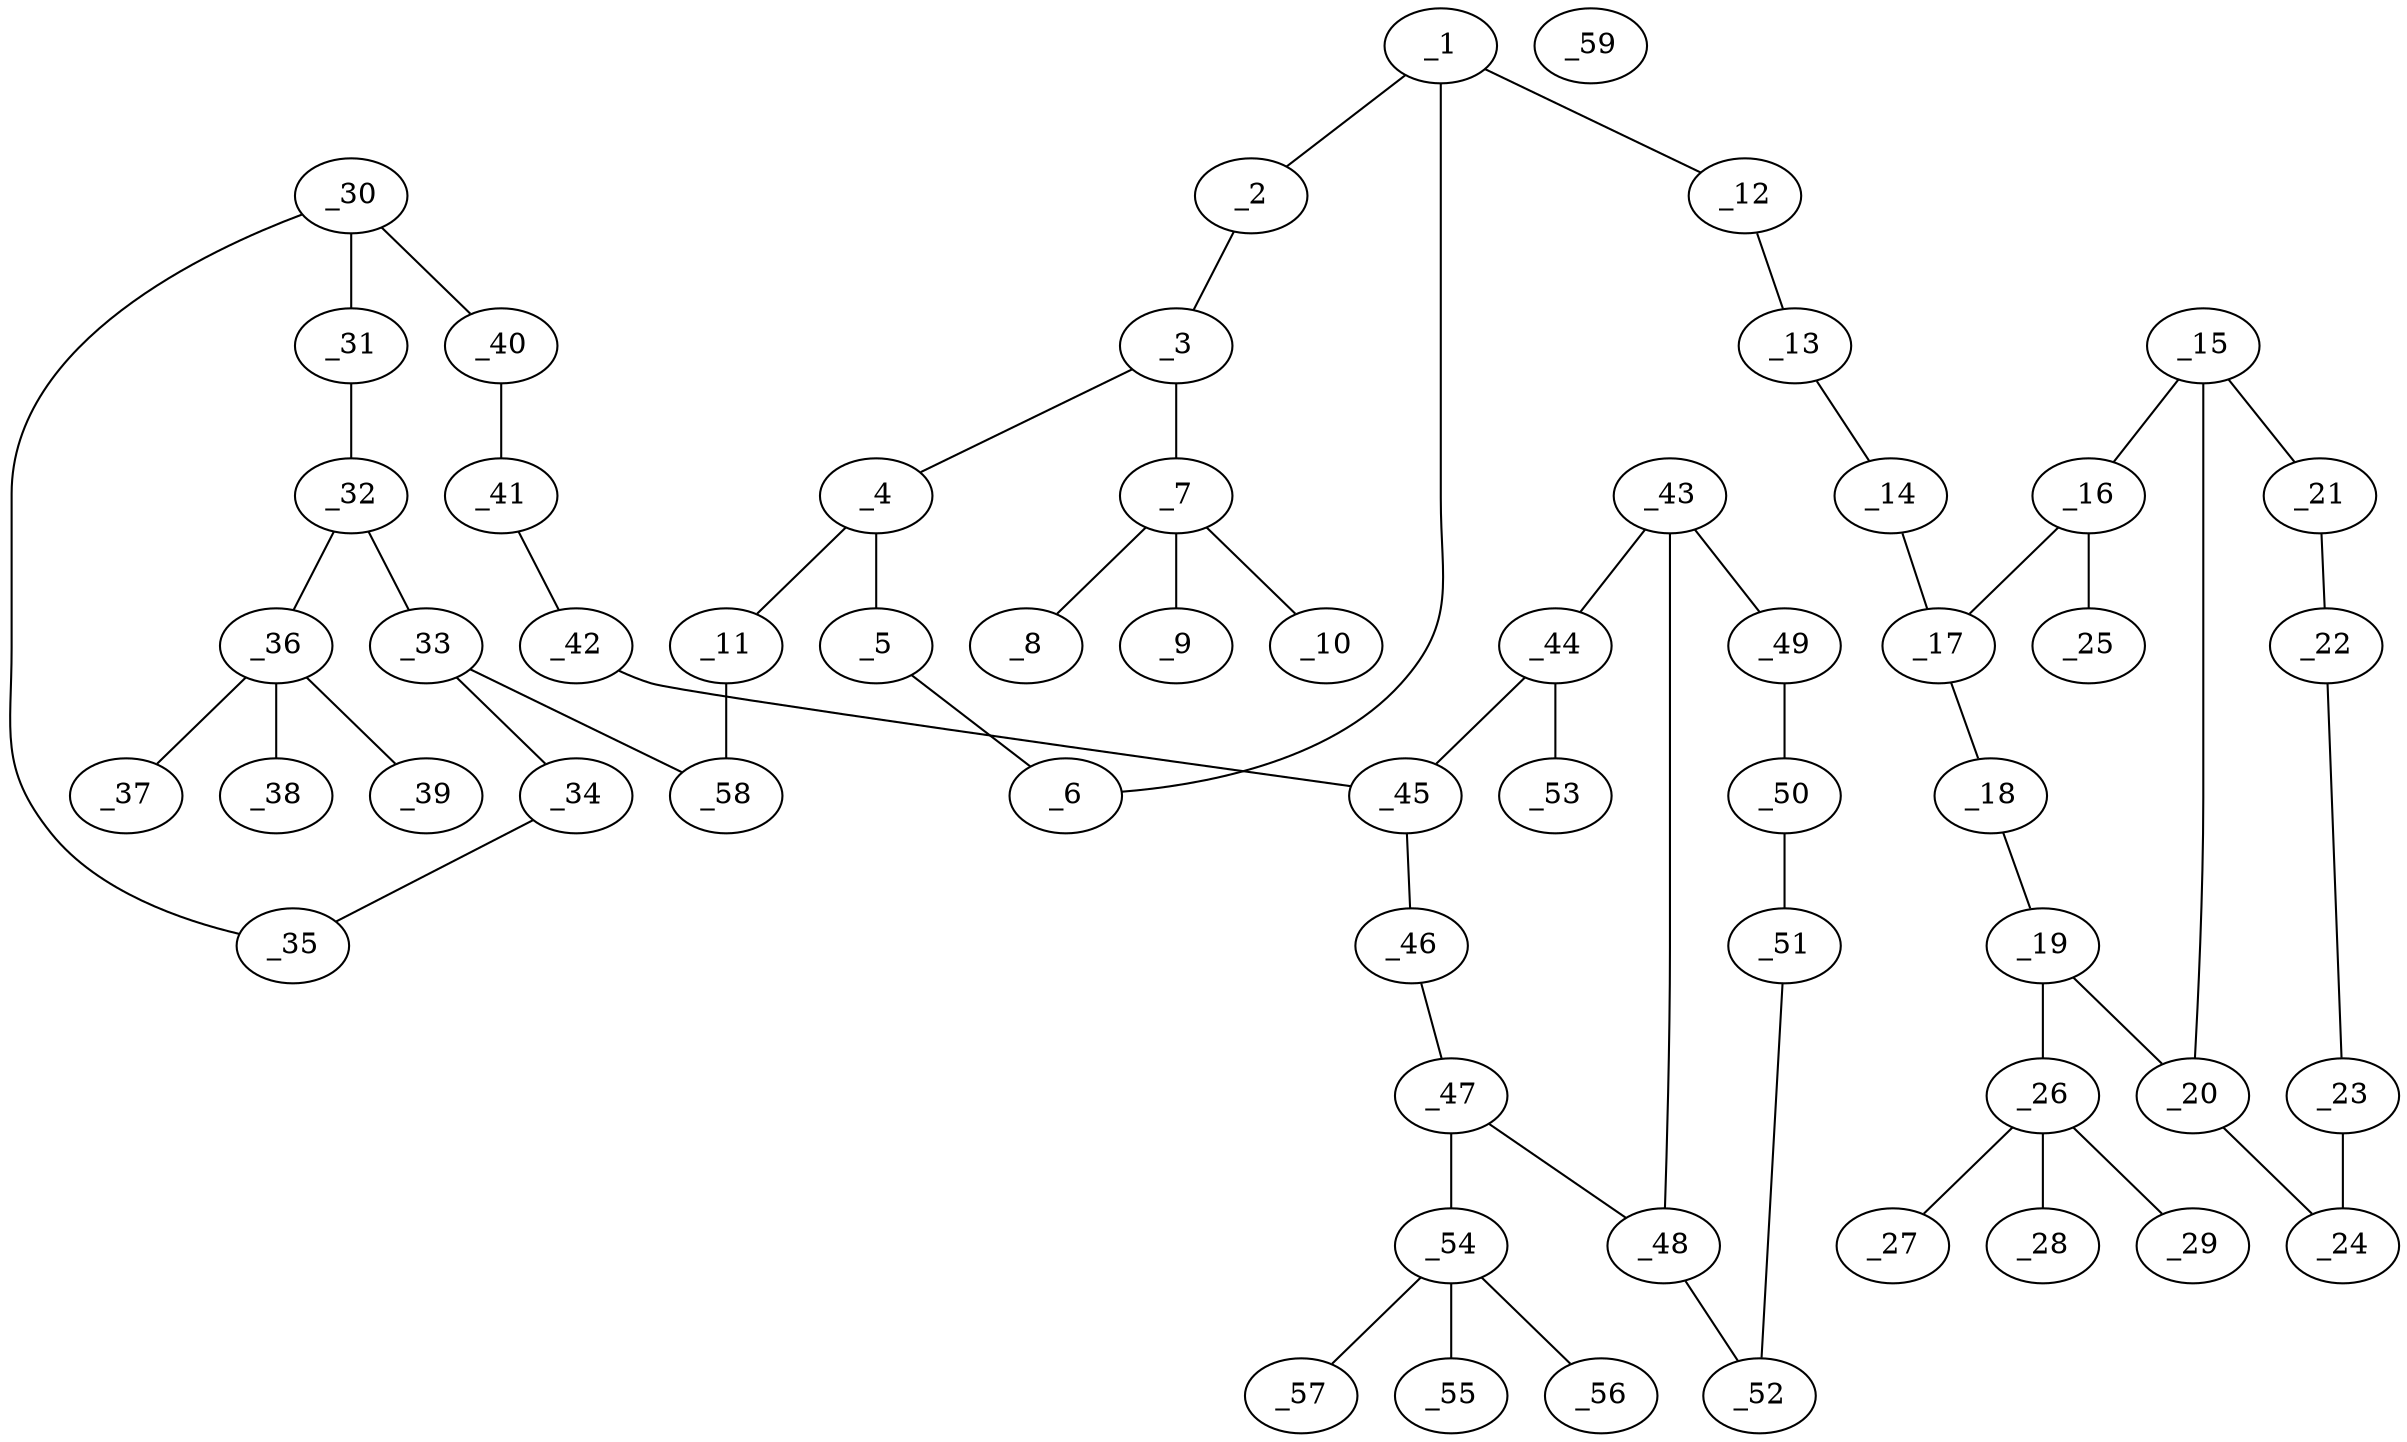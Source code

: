 graph molid654722 {
	_1	 [charge=0,
		chem=1,
		symbol="C  ",
		x="10.6603",
		y="4.5"];
	_2	 [charge=0,
		chem=1,
		symbol="C  ",
		x="9.7943",
		y=5];
	_1 -- _2	 [valence=1];
	_6	 [charge=0,
		chem=1,
		symbol="C  ",
		x="10.6603",
		y="3.5"];
	_1 -- _6	 [valence=2];
	_12	 [charge=0,
		chem=4,
		symbol="N  ",
		x="11.5263",
		y=5];
	_1 -- _12	 [valence=1];
	_3	 [charge=0,
		chem=1,
		symbol="C  ",
		x="8.9282",
		y="4.5"];
	_2 -- _3	 [valence=2];
	_4	 [charge=0,
		chem=1,
		symbol="C  ",
		x="8.9282",
		y="3.5"];
	_3 -- _4	 [valence=1];
	_7	 [charge=0,
		chem=5,
		symbol="S  ",
		x="8.0622",
		y=5];
	_3 -- _7	 [valence=1];
	_5	 [charge=0,
		chem=1,
		symbol="C  ",
		x="9.7943",
		y=3];
	_4 -- _5	 [valence=2];
	_11	 [charge=0,
		chem=1,
		symbol="C  ",
		x="8.0622",
		y=3];
	_4 -- _11	 [valence=1];
	_5 -- _6	 [valence=1];
	_8	 [charge=0,
		chem=2,
		symbol="O  ",
		x="7.1962",
		y="5.5"];
	_7 -- _8	 [valence=2];
	_9	 [charge=0,
		chem=2,
		symbol="O  ",
		x="7.5622",
		y="4.134"];
	_7 -- _9	 [valence=2];
	_10	 [charge=0,
		chem=2,
		symbol="O  ",
		x="8.5622",
		y="5.866"];
	_7 -- _10	 [valence=1];
	_58	 [charge=0,
		chem=1,
		symbol="C  ",
		x="8.0622",
		y=2];
	_11 -- _58	 [valence=2];
	_13	 [charge=0,
		chem=4,
		symbol="N  ",
		x="12.3923",
		y="4.5"];
	_12 -- _13	 [valence=1];
	_14	 [charge=0,
		chem=1,
		symbol="C  ",
		x="13.2584",
		y=5];
	_13 -- _14	 [valence=2];
	_17	 [charge=0,
		chem=1,
		symbol="C  ",
		x="14.1244",
		y="4.5"];
	_14 -- _17	 [valence=1];
	_15	 [charge=0,
		chem=1,
		symbol="C  ",
		x="15.8564",
		y="4.5"];
	_16	 [charge=0,
		chem=1,
		symbol="C  ",
		x="14.9904",
		y=5];
	_15 -- _16	 [valence=2];
	_20	 [charge=0,
		chem=1,
		symbol="C  ",
		x="15.8564",
		y="3.5"];
	_15 -- _20	 [valence=1];
	_21	 [charge=0,
		chem=4,
		symbol="N  ",
		x="16.7225",
		y=5];
	_15 -- _21	 [valence=1];
	_16 -- _17	 [valence=1];
	_25	 [charge=0,
		chem=2,
		symbol="O  ",
		x="14.9904",
		y=6];
	_16 -- _25	 [valence=1];
	_18	 [charge=0,
		chem=1,
		symbol="C  ",
		x="14.1244",
		y="3.5"];
	_17 -- _18	 [valence=2];
	_19	 [charge=0,
		chem=1,
		symbol="C  ",
		x="14.9904",
		y=3];
	_18 -- _19	 [valence=1];
	_19 -- _20	 [valence=2];
	_26	 [charge=0,
		chem=5,
		symbol="S  ",
		x="14.9904",
		y=2];
	_19 -- _26	 [valence=1];
	_24	 [charge=0,
		chem=1,
		symbol="C  ",
		x="16.7225",
		y=3];
	_20 -- _24	 [valence=1];
	_22	 [charge=0,
		chem=1,
		symbol="C  ",
		x="17.5885",
		y="4.5"];
	_21 -- _22	 [valence=2];
	_23	 [charge=0,
		chem=1,
		symbol="C  ",
		x="17.5885",
		y="3.5"];
	_22 -- _23	 [valence=1];
	_23 -- _24	 [valence=2];
	_27	 [charge=0,
		chem=2,
		symbol="O  ",
		x="14.9904",
		y=1];
	_26 -- _27	 [valence=2];
	_28	 [charge=0,
		chem=2,
		symbol="O  ",
		x="15.9904",
		y=2];
	_26 -- _28	 [valence=2];
	_29	 [charge=0,
		chem=2,
		symbol="O  ",
		x="13.9904",
		y=2];
	_26 -- _29	 [valence=1];
	_30	 [charge=0,
		chem=1,
		symbol="C  ",
		x="5.4641",
		y="0.5"];
	_31	 [charge=0,
		chem=1,
		symbol="C  ",
		x="5.4641",
		y="1.5"];
	_30 -- _31	 [valence=2];
	_35	 [charge=0,
		chem=1,
		symbol="C  ",
		x="6.3301",
		y=0];
	_30 -- _35	 [valence=1];
	_40	 [charge=0,
		chem=4,
		symbol="N  ",
		x="4.5981",
		y=0];
	_30 -- _40	 [valence=1];
	_32	 [charge=0,
		chem=1,
		symbol="C  ",
		x="6.3301",
		y=2];
	_31 -- _32	 [valence=1];
	_33	 [charge=0,
		chem=1,
		symbol="C  ",
		x="7.1962",
		y="1.5"];
	_32 -- _33	 [valence=2];
	_36	 [charge=0,
		chem=5,
		symbol="S  ",
		x="6.3302",
		y=3];
	_32 -- _36	 [valence=1];
	_34	 [charge=0,
		chem=1,
		symbol="C  ",
		x="7.1962",
		y="0.5"];
	_33 -- _34	 [valence=1];
	_33 -- _58	 [valence=1];
	_34 -- _35	 [valence=2];
	_37	 [charge=0,
		chem=2,
		symbol="O  ",
		x="5.3302",
		y=3];
	_36 -- _37	 [valence=2];
	_38	 [charge=0,
		chem=2,
		symbol="O  ",
		x="7.3302",
		y=3];
	_36 -- _38	 [valence=2];
	_39	 [charge=0,
		chem=2,
		symbol="O  ",
		x="6.3302",
		y=4];
	_36 -- _39	 [valence=1];
	_41	 [charge=0,
		chem=4,
		symbol="N  ",
		x="4.5981",
		y="-1"];
	_40 -- _41	 [valence=1];
	_42	 [charge=0,
		chem=1,
		symbol="C  ",
		x="3.7321",
		y="-1.5"];
	_41 -- _42	 [valence=2];
	_45	 [charge=0,
		chem=1,
		symbol="C  ",
		x="3.7321",
		y="-2.5"];
	_42 -- _45	 [valence=1];
	_43	 [charge=0,
		chem=1,
		symbol="C  ",
		x="2.866",
		y="-4"];
	_44	 [charge=0,
		chem=1,
		symbol="C  ",
		x="2.866",
		y="-3"];
	_43 -- _44	 [valence=2];
	_48	 [charge=0,
		chem=1,
		symbol="C  ",
		x="3.7321",
		y="-4.5"];
	_43 -- _48	 [valence=1];
	_49	 [charge=0,
		chem=4,
		symbol="N  ",
		x=2,
		y="-4.5"];
	_43 -- _49	 [valence=1];
	_44 -- _45	 [valence=1];
	_53	 [charge=0,
		chem=2,
		symbol="O  ",
		x=2,
		y="-2.5"];
	_44 -- _53	 [valence=1];
	_46	 [charge=0,
		chem=1,
		symbol="C  ",
		x="4.5981",
		y="-3"];
	_45 -- _46	 [valence=2];
	_47	 [charge=0,
		chem=1,
		symbol="C  ",
		x="4.5981",
		y="-4"];
	_46 -- _47	 [valence=1];
	_47 -- _48	 [valence=2];
	_54	 [charge=0,
		chem=5,
		symbol="S  ",
		x="5.4641",
		y="-4.5"];
	_47 -- _54	 [valence=1];
	_52	 [charge=0,
		chem=1,
		symbol="C  ",
		x="3.7321",
		y="-5.5"];
	_48 -- _52	 [valence=1];
	_50	 [charge=0,
		chem=1,
		symbol="C  ",
		x=2,
		y="-5.5"];
	_49 -- _50	 [valence=2];
	_51	 [charge=0,
		chem=1,
		symbol="C  ",
		x="2.866",
		y="-6"];
	_50 -- _51	 [valence=1];
	_51 -- _52	 [valence=2];
	_55	 [charge=0,
		chem=2,
		symbol="O  ",
		x="6.3301",
		y="-5"];
	_54 -- _55	 [valence=2];
	_56	 [charge=0,
		chem=2,
		symbol="O  ",
		x="4.9641",
		y="-5.366"];
	_54 -- _56	 [valence=2];
	_57	 [charge=0,
		chem=2,
		symbol="O  ",
		x="5.9641",
		y="-3.634"];
	_54 -- _57	 [valence=1];
	_59	 [charge=0,
		chem=29,
		symbol="Na ",
		x="19.5885",
		y=0];
}
